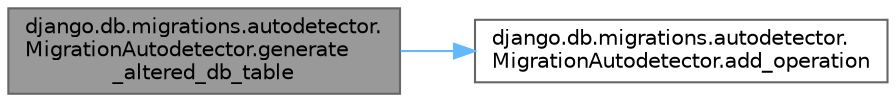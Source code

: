 digraph "django.db.migrations.autodetector.MigrationAutodetector.generate_altered_db_table"
{
 // LATEX_PDF_SIZE
  bgcolor="transparent";
  edge [fontname=Helvetica,fontsize=10,labelfontname=Helvetica,labelfontsize=10];
  node [fontname=Helvetica,fontsize=10,shape=box,height=0.2,width=0.4];
  rankdir="LR";
  Node1 [id="Node000001",label="django.db.migrations.autodetector.\lMigrationAutodetector.generate\l_altered_db_table",height=0.2,width=0.4,color="gray40", fillcolor="grey60", style="filled", fontcolor="black",tooltip=" "];
  Node1 -> Node2 [id="edge1_Node000001_Node000002",color="steelblue1",style="solid",tooltip=" "];
  Node2 [id="Node000002",label="django.db.migrations.autodetector.\lMigrationAutodetector.add_operation",height=0.2,width=0.4,color="grey40", fillcolor="white", style="filled",URL="$classdjango_1_1db_1_1migrations_1_1autodetector_1_1_migration_autodetector.html#ab850e8f1f5f9c7b2778025c9dfc16d7d",tooltip=" "];
}
